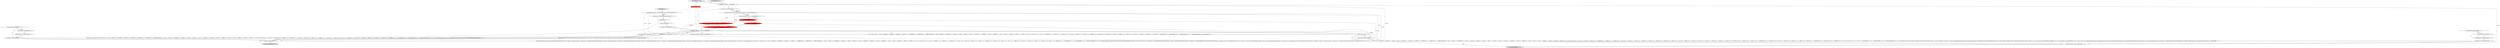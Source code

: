 digraph {
23 [style = filled, label = "tableIdentifier['0', '0', '1']", fillcolor = lightgray, shape = diamond image = "AAA0AAABBB3BBB"];
11 [style = filled, label = "RecognitionException re@@@178@@@['1', '1', '0']", fillcolor = white, shape = diamond image = "AAA0AAABBB1BBB"];
20 [style = filled, label = "enterRecursionRule(_localctx,68,RULE_primaryExpression,_p)@@@8@@@['0', '1', '0']", fillcolor = red, shape = ellipse image = "AAA1AAABBB2BBB"];
7 [style = filled, label = "return _localctx@@@186@@@['1', '1', '0']", fillcolor = lightgray, shape = ellipse image = "AAA0AAABBB1BBB"];
21 [style = filled, label = "setState(781)@@@7@@@['0', '0', '1']", fillcolor = white, shape = ellipse image = "AAA0AAABBB3BBB"];
14 [style = filled, label = "int _parentState = getState()@@@4@@@['1', '1', '0']", fillcolor = white, shape = ellipse image = "AAA0AAABBB1BBB"];
35 [style = filled, label = "int _la@@@5@@@['0', '0', '1']", fillcolor = white, shape = ellipse image = "AAA0AAABBB3BBB"];
38 [style = filled, label = "_errHandler.reportError(this,re)@@@47@@@['0', '0', '1']", fillcolor = white, shape = ellipse image = "AAA0AAABBB3BBB"];
9 [style = filled, label = "enterOuterAlt(_localctx,1)@@@12@@@['1', '1', '0']", fillcolor = white, shape = ellipse image = "AAA0AAABBB1BBB"];
6 [style = filled, label = "_localctx.exception = re@@@179@@@['1', '1', '0']", fillcolor = white, shape = ellipse image = "AAA0AAABBB1BBB"];
36 [style = filled, label = "{setState(772)_la = _input.LA(1)if ((((_la) & ~0x3f) == 0 && ((1L << _la) & ((1L << ANALYZE) | (1L << ANALYZED) | (1L << CATALOGS) | (1L << COLUMNS) | (1L << CURRENT_DATE) | (1L << CURRENT_TIME) | (1L << CURRENT_TIMESTAMP) | (1L << DAY) | (1L << DEBUG) | (1L << EXECUTABLE) | (1L << EXPLAIN) | (1L << FIRST) | (1L << FORMAT) | (1L << FULL) | (1L << FUNCTIONS) | (1L << GRAPHVIZ) | (1L << HOUR) | (1L << INTERVAL) | (1L << LAST) | (1L << LIMIT) | (1L << MAPPED) | (1L << MINUTE) | (1L << MONTH))) != 0) || ((((_la - 69)) & ~0x3f) == 0 && ((1L << (_la - 69)) & ((1L << (OPTIMIZED - 69)) | (1L << (PARSED - 69)) | (1L << (PHYSICAL - 69)) | (1L << (PLAN - 69)) | (1L << (RLIKE - 69)) | (1L << (QUERY - 69)) | (1L << (SCHEMAS - 69)) | (1L << (SECOND - 69)) | (1L << (SHOW - 69)) | (1L << (SYS - 69)) | (1L << (TABLES - 69)) | (1L << (TEXT - 69)) | (1L << (TYPE - 69)) | (1L << (TYPES - 69)) | (1L << (VERIFY - 69)) | (1L << (YEAR - 69)) | (1L << (IDENTIFIER - 69)) | (1L << (DIGIT_IDENTIFIER - 69)) | (1L << (QUOTED_IDENTIFIER - 69)) | (1L << (BACKQUOTED_IDENTIFIER - 69)))) != 0)) {{setState(769)((TableIdentifierContext)_localctx).catalog = identifier()setState(770)match(T__3)}}setState(774)match(TABLE_IDENTIFIER)}@@@11@@@['0', '0', '1']", fillcolor = white, shape = ellipse image = "AAA0AAABBB3BBB"];
4 [style = filled, label = "{unrollRecursionContexts(_parentctx)}@@@183@@@['1', '1', '0']", fillcolor = white, shape = ellipse image = "AAA0AAABBB1BBB"];
28 [style = filled, label = "enterOuterAlt(_localctx,2)@@@26@@@['0', '0', '1']", fillcolor = white, shape = ellipse image = "AAA0AAABBB3BBB"];
32 [style = filled, label = "RecognitionException re@@@45@@@['0', '0', '1']", fillcolor = white, shape = diamond image = "AAA0AAABBB3BBB"];
37 [style = filled, label = "_errHandler.recover(this,re)@@@48@@@['0', '0', '1']", fillcolor = white, shape = ellipse image = "AAA0AAABBB3BBB"];
25 [style = filled, label = "TableIdentifierContext _localctx = new TableIdentifierContext(_ctx,getState())@@@3@@@['0', '0', '1']", fillcolor = white, shape = ellipse image = "AAA0AAABBB3BBB"];
17 [style = filled, label = "PrimaryExpressionContext _localctx = new PrimaryExpressionContext(_ctx,_parentState)@@@5@@@['1', '1', '0']", fillcolor = white, shape = ellipse image = "AAA0AAABBB1BBB"];
8 [style = filled, label = "int _p@@@2@@@['1', '1', '0']", fillcolor = tomato, shape = box image = "AAA0AAABBB1BBB"];
22 [style = filled, label = "{exitRule()}@@@50@@@['0', '0', '1']", fillcolor = white, shape = ellipse image = "AAA0AAABBB3BBB"];
15 [style = filled, label = "enterRecursionRule(_localctx,60,RULE_primaryExpression,_p)@@@8@@@['1', '0', '0']", fillcolor = red, shape = ellipse image = "AAA1AAABBB1BBB"];
5 [style = filled, label = "_errHandler.recover(this,re)@@@181@@@['1', '1', '0']", fillcolor = white, shape = ellipse image = "AAA0AAABBB1BBB"];
12 [style = filled, label = "primaryExpression['1', '0', '0']", fillcolor = lightgray, shape = diamond image = "AAA0AAABBB1BBB"];
13 [style = filled, label = "getInterpreter().adaptivePredict(_input,105,_ctx)@@@9@@@['1', '1', '1']", fillcolor = white, shape = diamond image = "AAA0AAABBB1BBB"];
26 [style = filled, label = "_errHandler.sync(this)@@@8@@@['0', '0', '1']", fillcolor = white, shape = ellipse image = "AAA0AAABBB3BBB"];
33 [style = filled, label = "_localctx.exception = re@@@46@@@['0', '0', '1']", fillcolor = white, shape = ellipse image = "AAA0AAABBB3BBB"];
0 [style = filled, label = "int _alt@@@11@@@['1', '1', '0']", fillcolor = white, shape = ellipse image = "AAA0AAABBB1BBB"];
31 [style = filled, label = "getInterpreter().adaptivePredict(_input,104,_ctx)@@@30@@@['0', '0', '1']", fillcolor = white, shape = diamond image = "AAA0AAABBB3BBB"];
1 [style = filled, label = "_errHandler.reportError(this,re)@@@180@@@['1', '1', '0']", fillcolor = white, shape = ellipse image = "AAA0AAABBB1BBB"];
24 [style = filled, label = "{setState(778)_errHandler.sync(this)switch (getInterpreter().adaptivePredict(_input,104,_ctx)) {case 1:{setState(775)((TableIdentifierContext)_localctx).catalog = identifier()setState(776)match(T__3)}breaksetState(780)((TableIdentifierContext)_localctx).name = identifier()}@@@27@@@['0', '0', '1']", fillcolor = white, shape = ellipse image = "AAA0AAABBB3BBB"];
29 [style = filled, label = "enterOuterAlt(_localctx,1)@@@10@@@['0', '0', '1']", fillcolor = white, shape = ellipse image = "AAA0AAABBB3BBB"];
10 [style = filled, label = "int _startState = 60@@@7@@@['1', '0', '0']", fillcolor = red, shape = ellipse image = "AAA1AAABBB1BBB"];
34 [style = filled, label = "enterRule(_localctx,96,RULE_tableIdentifier)@@@4@@@['0', '0', '1']", fillcolor = white, shape = ellipse image = "AAA0AAABBB3BBB"];
30 [style = filled, label = "(((_la) & ~0x3f) == 0 && ((1L << _la) & ((1L << ANALYZE) | (1L << ANALYZED) | (1L << CATALOGS) | (1L << COLUMNS) | (1L << CURRENT_DATE) | (1L << CURRENT_TIME) | (1L << CURRENT_TIMESTAMP) | (1L << DAY) | (1L << DEBUG) | (1L << EXECUTABLE) | (1L << EXPLAIN) | (1L << FIRST) | (1L << FORMAT) | (1L << FULL) | (1L << FUNCTIONS) | (1L << GRAPHVIZ) | (1L << HOUR) | (1L << INTERVAL) | (1L << LAST) | (1L << LIMIT) | (1L << MAPPED) | (1L << MINUTE) | (1L << MONTH))) != 0) || ((((_la - 69)) & ~0x3f) == 0 && ((1L << (_la - 69)) & ((1L << (OPTIMIZED - 69)) | (1L << (PARSED - 69)) | (1L << (PHYSICAL - 69)) | (1L << (PLAN - 69)) | (1L << (RLIKE - 69)) | (1L << (QUERY - 69)) | (1L << (SCHEMAS - 69)) | (1L << (SECOND - 69)) | (1L << (SHOW - 69)) | (1L << (SYS - 69)) | (1L << (TABLES - 69)) | (1L << (TEXT - 69)) | (1L << (TYPE - 69)) | (1L << (TYPES - 69)) | (1L << (VERIFY - 69)) | (1L << (YEAR - 69)) | (1L << (IDENTIFIER - 69)) | (1L << (DIGIT_IDENTIFIER - 69)) | (1L << (QUOTED_IDENTIFIER - 69)) | (1L << (BACKQUOTED_IDENTIFIER - 69)))) != 0)@@@14@@@['0', '0', '1']", fillcolor = white, shape = diamond image = "AAA0AAABBB3BBB"];
18 [style = filled, label = "int _startState = 68@@@7@@@['0', '1', '0']", fillcolor = red, shape = ellipse image = "AAA1AAABBB2BBB"];
2 [style = filled, label = "PrimaryExpressionContext _prevctx = _localctx@@@6@@@['1', '1', '0']", fillcolor = white, shape = ellipse image = "AAA0AAABBB1BBB"];
27 [style = filled, label = "return _localctx@@@53@@@['0', '0', '1']", fillcolor = lightgray, shape = ellipse image = "AAA0AAABBB3BBB"];
3 [style = filled, label = "ParserRuleContext _parentctx = _ctx@@@3@@@['1', '1', '0']", fillcolor = white, shape = ellipse image = "AAA0AAABBB1BBB"];
19 [style = filled, label = "primaryExpression['0', '1', '0']", fillcolor = lightgray, shape = diamond image = "AAA0AAABBB2BBB"];
16 [style = filled, label = "{setState(660)_errHandler.sync(this)switch (getInterpreter().adaptivePredict(_input,90,_ctx)) {case 1:{_localctx = new CastContext(_localctx)_ctx = _localctx_prevctx = _localctxsetState(625)castExpression()}breakcase 2:{_localctx = new ExtractContext(_localctx)_ctx = _localctx_prevctx = _localctxsetState(626)extractExpression()}breakcase 3:{_localctx = new CurrentDateTimeFunctionContext(_localctx)_ctx = _localctx_prevctx = _localctxsetState(627)builtinDateTimeFunction()}breakcase 4:{_localctx = new ConstantDefaultContext(_localctx)_ctx = _localctx_prevctx = _localctxsetState(628)constant()}breakcase 5:{_localctx = new StarContext(_localctx)_ctx = _localctx_prevctx = _localctxsetState(632)_la = _input.LA(1)if ((((_la) & ~0x3f) == 0 && ((1L << _la) & ((1L << ANALYZE) | (1L << ANALYZED) | (1L << CATALOGS) | (1L << COLUMNS) | (1L << CURRENT_DATE) | (1L << CURRENT_TIME) | (1L << CURRENT_TIMESTAMP) | (1L << DAY) | (1L << DEBUG) | (1L << EXECUTABLE) | (1L << EXPLAIN) | (1L << FIRST) | (1L << FORMAT) | (1L << FULL) | (1L << FUNCTIONS) | (1L << GRAPHVIZ) | (1L << HOUR) | (1L << INTERVAL) | (1L << LAST) | (1L << LIMIT) | (1L << MAPPED) | (1L << MINUTE) | (1L << MONTH))) != 0) || ((((_la - 70)) & ~0x3f) == 0 && ((1L << (_la - 70)) & ((1L << (OPTIMIZED - 70)) | (1L << (PARSED - 70)) | (1L << (PHYSICAL - 70)) | (1L << (PIVOT - 70)) | (1L << (PLAN - 70)) | (1L << (RLIKE - 70)) | (1L << (QUERY - 70)) | (1L << (SCHEMAS - 70)) | (1L << (SECOND - 70)) | (1L << (SHOW - 70)) | (1L << (SYS - 70)) | (1L << (TABLES - 70)) | (1L << (TEXT - 70)) | (1L << (TYPE - 70)) | (1L << (TYPES - 70)) | (1L << (VERIFY - 70)) | (1L << (YEAR - 70)) | (1L << (IDENTIFIER - 70)) | (1L << (DIGIT_IDENTIFIER - 70)) | (1L << (QUOTED_IDENTIFIER - 70)) | (1L << (BACKQUOTED_IDENTIFIER - 70)))) != 0)) {{setState(629)qualifiedName()setState(630)match(DOT)}}setState(634)match(ASTERISK)}breakcase 6:{_localctx = new FunctionContext(_localctx)_ctx = _localctx_prevctx = _localctxsetState(635)functionExpression()}breakcase 7:{_localctx = new SubqueryExpressionContext(_localctx)_ctx = _localctx_prevctx = _localctxsetState(636)match(T__0)setState(637)query()setState(638)match(T__1)}breakcase 8:{_localctx = new DereferenceContext(_localctx)_ctx = _localctx_prevctx = _localctxsetState(640)qualifiedName()}breakcase 9:{_localctx = new ParenthesizedExpressionContext(_localctx)_ctx = _localctx_prevctx = _localctxsetState(641)match(T__0)setState(642)expression()setState(643)match(T__1)}breakcase 10:{_localctx = new CaseContext(_localctx)_ctx = _localctx_prevctx = _localctxsetState(645)match(CASE)setState(647)_la = _input.LA(1)if ((((_la) & ~0x3f) == 0 && ((1L << _la) & ((1L << T__0) | (1L << ANALYZE) | (1L << ANALYZED) | (1L << CASE) | (1L << CAST) | (1L << CATALOGS) | (1L << COLUMNS) | (1L << CONVERT) | (1L << CURRENT_DATE) | (1L << CURRENT_TIME) | (1L << CURRENT_TIMESTAMP) | (1L << DAY) | (1L << DEBUG) | (1L << EXECUTABLE) | (1L << EXISTS) | (1L << EXPLAIN) | (1L << EXTRACT) | (1L << FALSE) | (1L << FIRST) | (1L << FORMAT) | (1L << FULL) | (1L << FUNCTIONS) | (1L << GRAPHVIZ) | (1L << HOUR) | (1L << INTERVAL) | (1L << LAST) | (1L << LEFT) | (1L << LIMIT) | (1L << MAPPED) | (1L << MATCH) | (1L << MINUTE) | (1L << MONTH))) != 0) || ((((_la - 66)) & ~0x3f) == 0 && ((1L << (_la - 66)) & ((1L << (NOT - 66)) | (1L << (NULL - 66)) | (1L << (OPTIMIZED - 66)) | (1L << (PARSED - 66)) | (1L << (PHYSICAL - 66)) | (1L << (PIVOT - 66)) | (1L << (PLAN - 66)) | (1L << (RIGHT - 66)) | (1L << (RLIKE - 66)) | (1L << (QUERY - 66)) | (1L << (SCHEMAS - 66)) | (1L << (SECOND - 66)) | (1L << (SHOW - 66)) | (1L << (SYS - 66)) | (1L << (TABLES - 66)) | (1L << (TEXT - 66)) | (1L << (TRUE - 66)) | (1L << (TYPE - 66)) | (1L << (TYPES - 66)) | (1L << (VERIFY - 66)) | (1L << (YEAR - 66)) | (1L << (FUNCTION_ESC - 66)) | (1L << (DATE_ESC - 66)) | (1L << (TIME_ESC - 66)) | (1L << (TIMESTAMP_ESC - 66)) | (1L << (GUID_ESC - 66)) | (1L << (PLUS - 66)) | (1L << (MINUS - 66)) | (1L << (ASTERISK - 66)) | (1L << (PARAM - 66)) | (1L << (STRING - 66)) | (1L << (INTEGER_VALUE - 66)) | (1L << (DECIMAL_VALUE - 66)) | (1L << (IDENTIFIER - 66)))) != 0) || ((((_la - 130)) & ~0x3f) == 0 && ((1L << (_la - 130)) & ((1L << (DIGIT_IDENTIFIER - 130)) | (1L << (QUOTED_IDENTIFIER - 130)) | (1L << (BACKQUOTED_IDENTIFIER - 130)))) != 0)) {{setState(646)((CaseContext)_localctx).operand = booleanExpression(0)}}setState(650)_errHandler.sync(this)_la = _input.LA(1)setState(656)_la = _input.LA(1)if (_la == ELSE) {{setState(654)match(ELSE)setState(655)((CaseContext)_localctx).elseClause = booleanExpression(0)}}setState(658)match(END)}break_ctx.stop = _input.LT(-1)setState(667)_errHandler.sync(this)_alt = getInterpreter().adaptivePredict(_input,91,_ctx)while (_alt != 2 && _alt != org.antlr.v4.runtime.atn.ATN.INVALID_ALT_NUMBER) {if (_alt == 1) {if (_parseListeners != null) triggerExitRuleEvent()_prevctx = _localctx{{_localctx = new CastOperatorExpressionContext(new PrimaryExpressionContext(_parentctx,_parentState))pushNewRecursionContext(_localctx,_startState,RULE_primaryExpression)setState(662)if (!(precpred(_ctx,10))) throw new FailedPredicateException(this,\"precpred(_ctx, 10)\")setState(663)match(CAST_OP)setState(664)dataType()}}}setState(669)_errHandler.sync(this)_alt = getInterpreter().adaptivePredict(_input,91,_ctx)}}@@@13@@@['1', '1', '0']", fillcolor = white, shape = ellipse image = "AAA0AAABBB1BBB"];
1->5 [style = bold, label=""];
29->36 [style = bold, label=""];
18->16 [style = solid, label="_startState"];
10->16 [style = solid, label="_startState"];
23->25 [style = bold, label=""];
0->9 [style = bold, label=""];
15->13 [style = bold, label=""];
14->17 [style = solid, label="_parentState"];
17->2 [style = solid, label="_localctx"];
20->13 [style = bold, label=""];
10->15 [style = bold, label=""];
13->28 [style = dotted, label="true"];
15->20 [style = dashed, label="0"];
25->34 [style = bold, label=""];
3->25 [style = dashed, label="0"];
25->29 [style = solid, label="_localctx"];
12->8 [style = dotted, label="true"];
11->1 [style = dotted, label="true"];
11->6 [style = bold, label=""];
3->14 [style = bold, label=""];
2->18 [style = bold, label=""];
14->17 [style = bold, label=""];
11->5 [style = dotted, label="true"];
13->16 [style = solid, label="_la"];
17->15 [style = solid, label="_localctx"];
25->34 [style = solid, label="_localctx"];
36->27 [style = solid, label="_localctx"];
2->10 [style = bold, label=""];
24->22 [style = bold, label=""];
35->21 [style = bold, label=""];
9->16 [style = bold, label=""];
17->20 [style = solid, label="_localctx"];
17->16 [style = solid, label="_localctx"];
4->7 [style = bold, label=""];
26->13 [style = bold, label=""];
32->33 [style = bold, label=""];
19->8 [style = dotted, label="true"];
32->33 [style = dotted, label="true"];
6->1 [style = bold, label=""];
14->16 [style = solid, label="_parentState"];
18->20 [style = bold, label=""];
21->26 [style = bold, label=""];
13->29 [style = bold, label=""];
35->36 [style = solid, label="_la"];
37->22 [style = bold, label=""];
0->16 [style = solid, label="_alt"];
13->30 [style = dotted, label="true"];
13->31 [style = dotted, label="true"];
17->2 [style = bold, label=""];
22->27 [style = bold, label=""];
38->37 [style = bold, label=""];
25->28 [style = solid, label="_localctx"];
11->6 [style = dotted, label="true"];
13->29 [style = dotted, label="true"];
3->4 [style = solid, label="_parentctx"];
5->4 [style = bold, label=""];
17->9 [style = solid, label="_localctx"];
32->38 [style = dotted, label="true"];
28->24 [style = bold, label=""];
32->37 [style = dotted, label="true"];
33->38 [style = bold, label=""];
8->20 [style = solid, label="_p"];
12->3 [style = bold, label=""];
3->16 [style = solid, label="_parentctx"];
34->35 [style = bold, label=""];
24->27 [style = solid, label="_localctx"];
16->4 [style = bold, label=""];
13->28 [style = bold, label=""];
16->7 [style = solid, label="_localctx"];
19->3 [style = bold, label=""];
10->18 [style = dashed, label="0"];
8->15 [style = solid, label="_p"];
13->0 [style = bold, label=""];
36->22 [style = bold, label=""];
}

